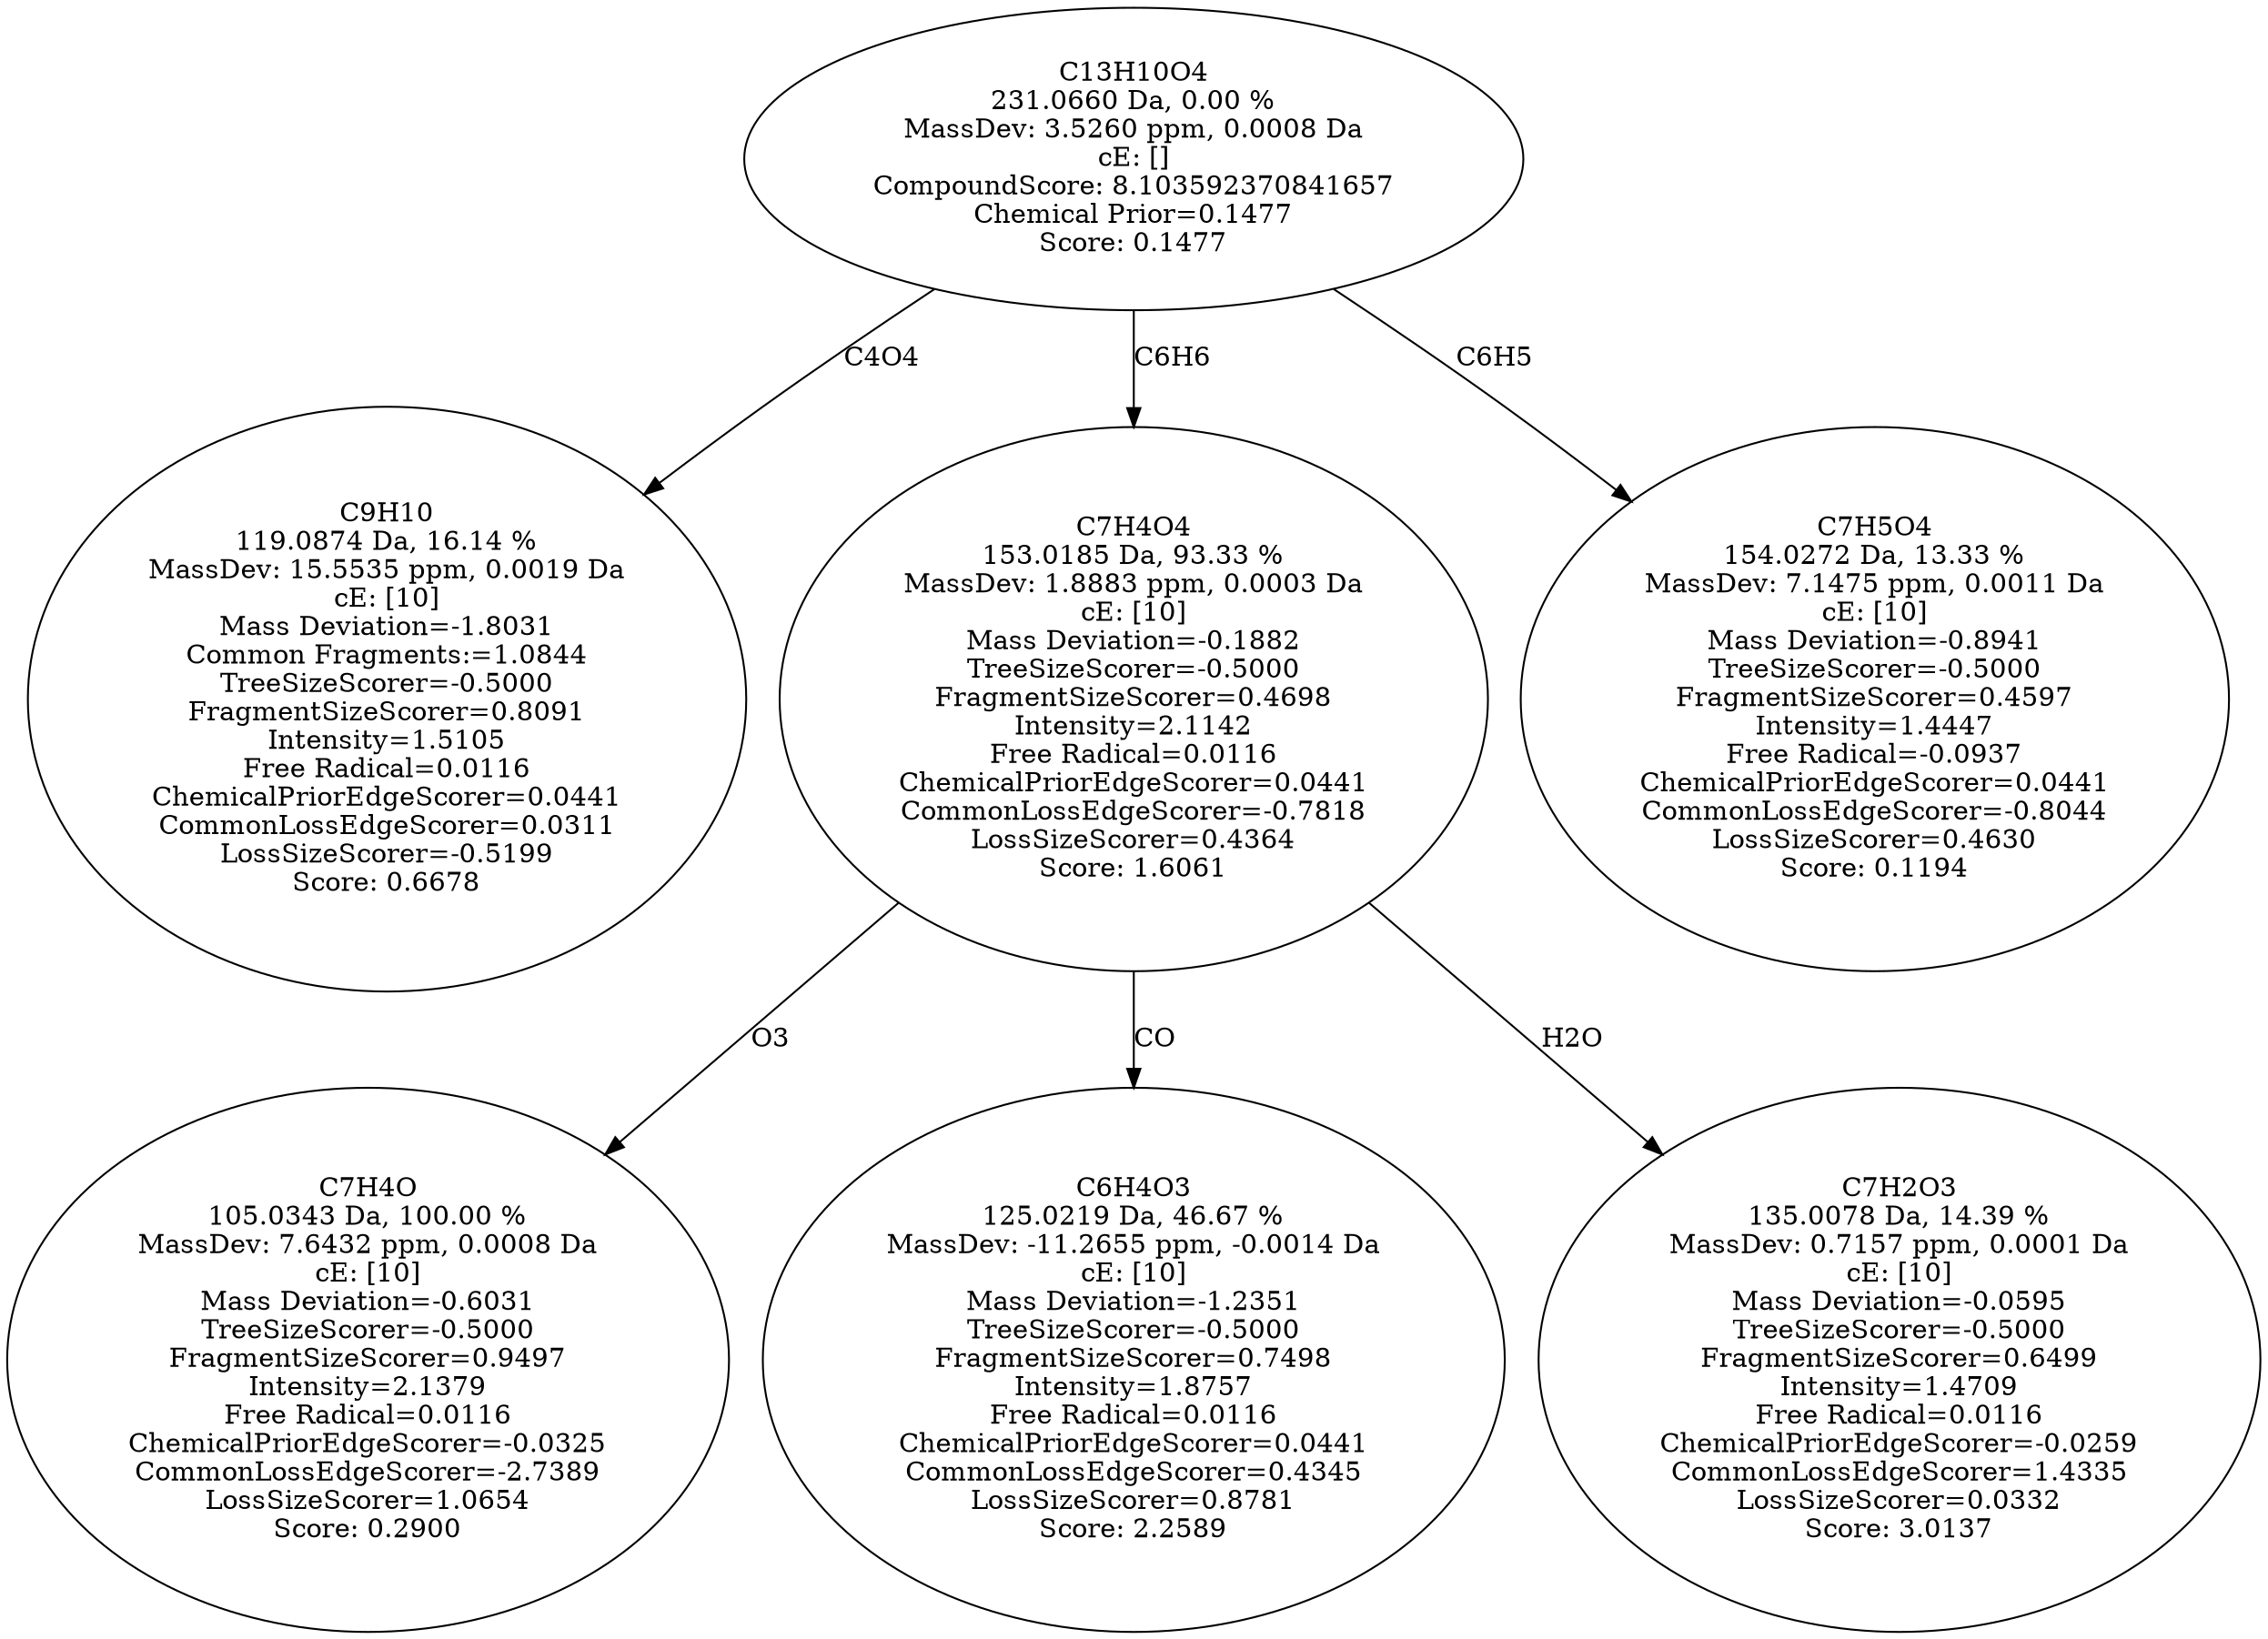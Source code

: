 strict digraph {
v1 [label="C9H10\n119.0874 Da, 16.14 %\nMassDev: 15.5535 ppm, 0.0019 Da\ncE: [10]\nMass Deviation=-1.8031\nCommon Fragments:=1.0844\nTreeSizeScorer=-0.5000\nFragmentSizeScorer=0.8091\nIntensity=1.5105\nFree Radical=0.0116\nChemicalPriorEdgeScorer=0.0441\nCommonLossEdgeScorer=0.0311\nLossSizeScorer=-0.5199\nScore: 0.6678"];
v2 [label="C7H4O\n105.0343 Da, 100.00 %\nMassDev: 7.6432 ppm, 0.0008 Da\ncE: [10]\nMass Deviation=-0.6031\nTreeSizeScorer=-0.5000\nFragmentSizeScorer=0.9497\nIntensity=2.1379\nFree Radical=0.0116\nChemicalPriorEdgeScorer=-0.0325\nCommonLossEdgeScorer=-2.7389\nLossSizeScorer=1.0654\nScore: 0.2900"];
v3 [label="C6H4O3\n125.0219 Da, 46.67 %\nMassDev: -11.2655 ppm, -0.0014 Da\ncE: [10]\nMass Deviation=-1.2351\nTreeSizeScorer=-0.5000\nFragmentSizeScorer=0.7498\nIntensity=1.8757\nFree Radical=0.0116\nChemicalPriorEdgeScorer=0.0441\nCommonLossEdgeScorer=0.4345\nLossSizeScorer=0.8781\nScore: 2.2589"];
v4 [label="C7H2O3\n135.0078 Da, 14.39 %\nMassDev: 0.7157 ppm, 0.0001 Da\ncE: [10]\nMass Deviation=-0.0595\nTreeSizeScorer=-0.5000\nFragmentSizeScorer=0.6499\nIntensity=1.4709\nFree Radical=0.0116\nChemicalPriorEdgeScorer=-0.0259\nCommonLossEdgeScorer=1.4335\nLossSizeScorer=0.0332\nScore: 3.0137"];
v5 [label="C7H4O4\n153.0185 Da, 93.33 %\nMassDev: 1.8883 ppm, 0.0003 Da\ncE: [10]\nMass Deviation=-0.1882\nTreeSizeScorer=-0.5000\nFragmentSizeScorer=0.4698\nIntensity=2.1142\nFree Radical=0.0116\nChemicalPriorEdgeScorer=0.0441\nCommonLossEdgeScorer=-0.7818\nLossSizeScorer=0.4364\nScore: 1.6061"];
v6 [label="C7H5O4\n154.0272 Da, 13.33 %\nMassDev: 7.1475 ppm, 0.0011 Da\ncE: [10]\nMass Deviation=-0.8941\nTreeSizeScorer=-0.5000\nFragmentSizeScorer=0.4597\nIntensity=1.4447\nFree Radical=-0.0937\nChemicalPriorEdgeScorer=0.0441\nCommonLossEdgeScorer=-0.8044\nLossSizeScorer=0.4630\nScore: 0.1194"];
v7 [label="C13H10O4\n231.0660 Da, 0.00 %\nMassDev: 3.5260 ppm, 0.0008 Da\ncE: []\nCompoundScore: 8.103592370841657\nChemical Prior=0.1477\nScore: 0.1477"];
v7 -> v1 [label="C4O4"];
v5 -> v2 [label="O3"];
v5 -> v3 [label="CO"];
v5 -> v4 [label="H2O"];
v7 -> v5 [label="C6H6"];
v7 -> v6 [label="C6H5"];
}